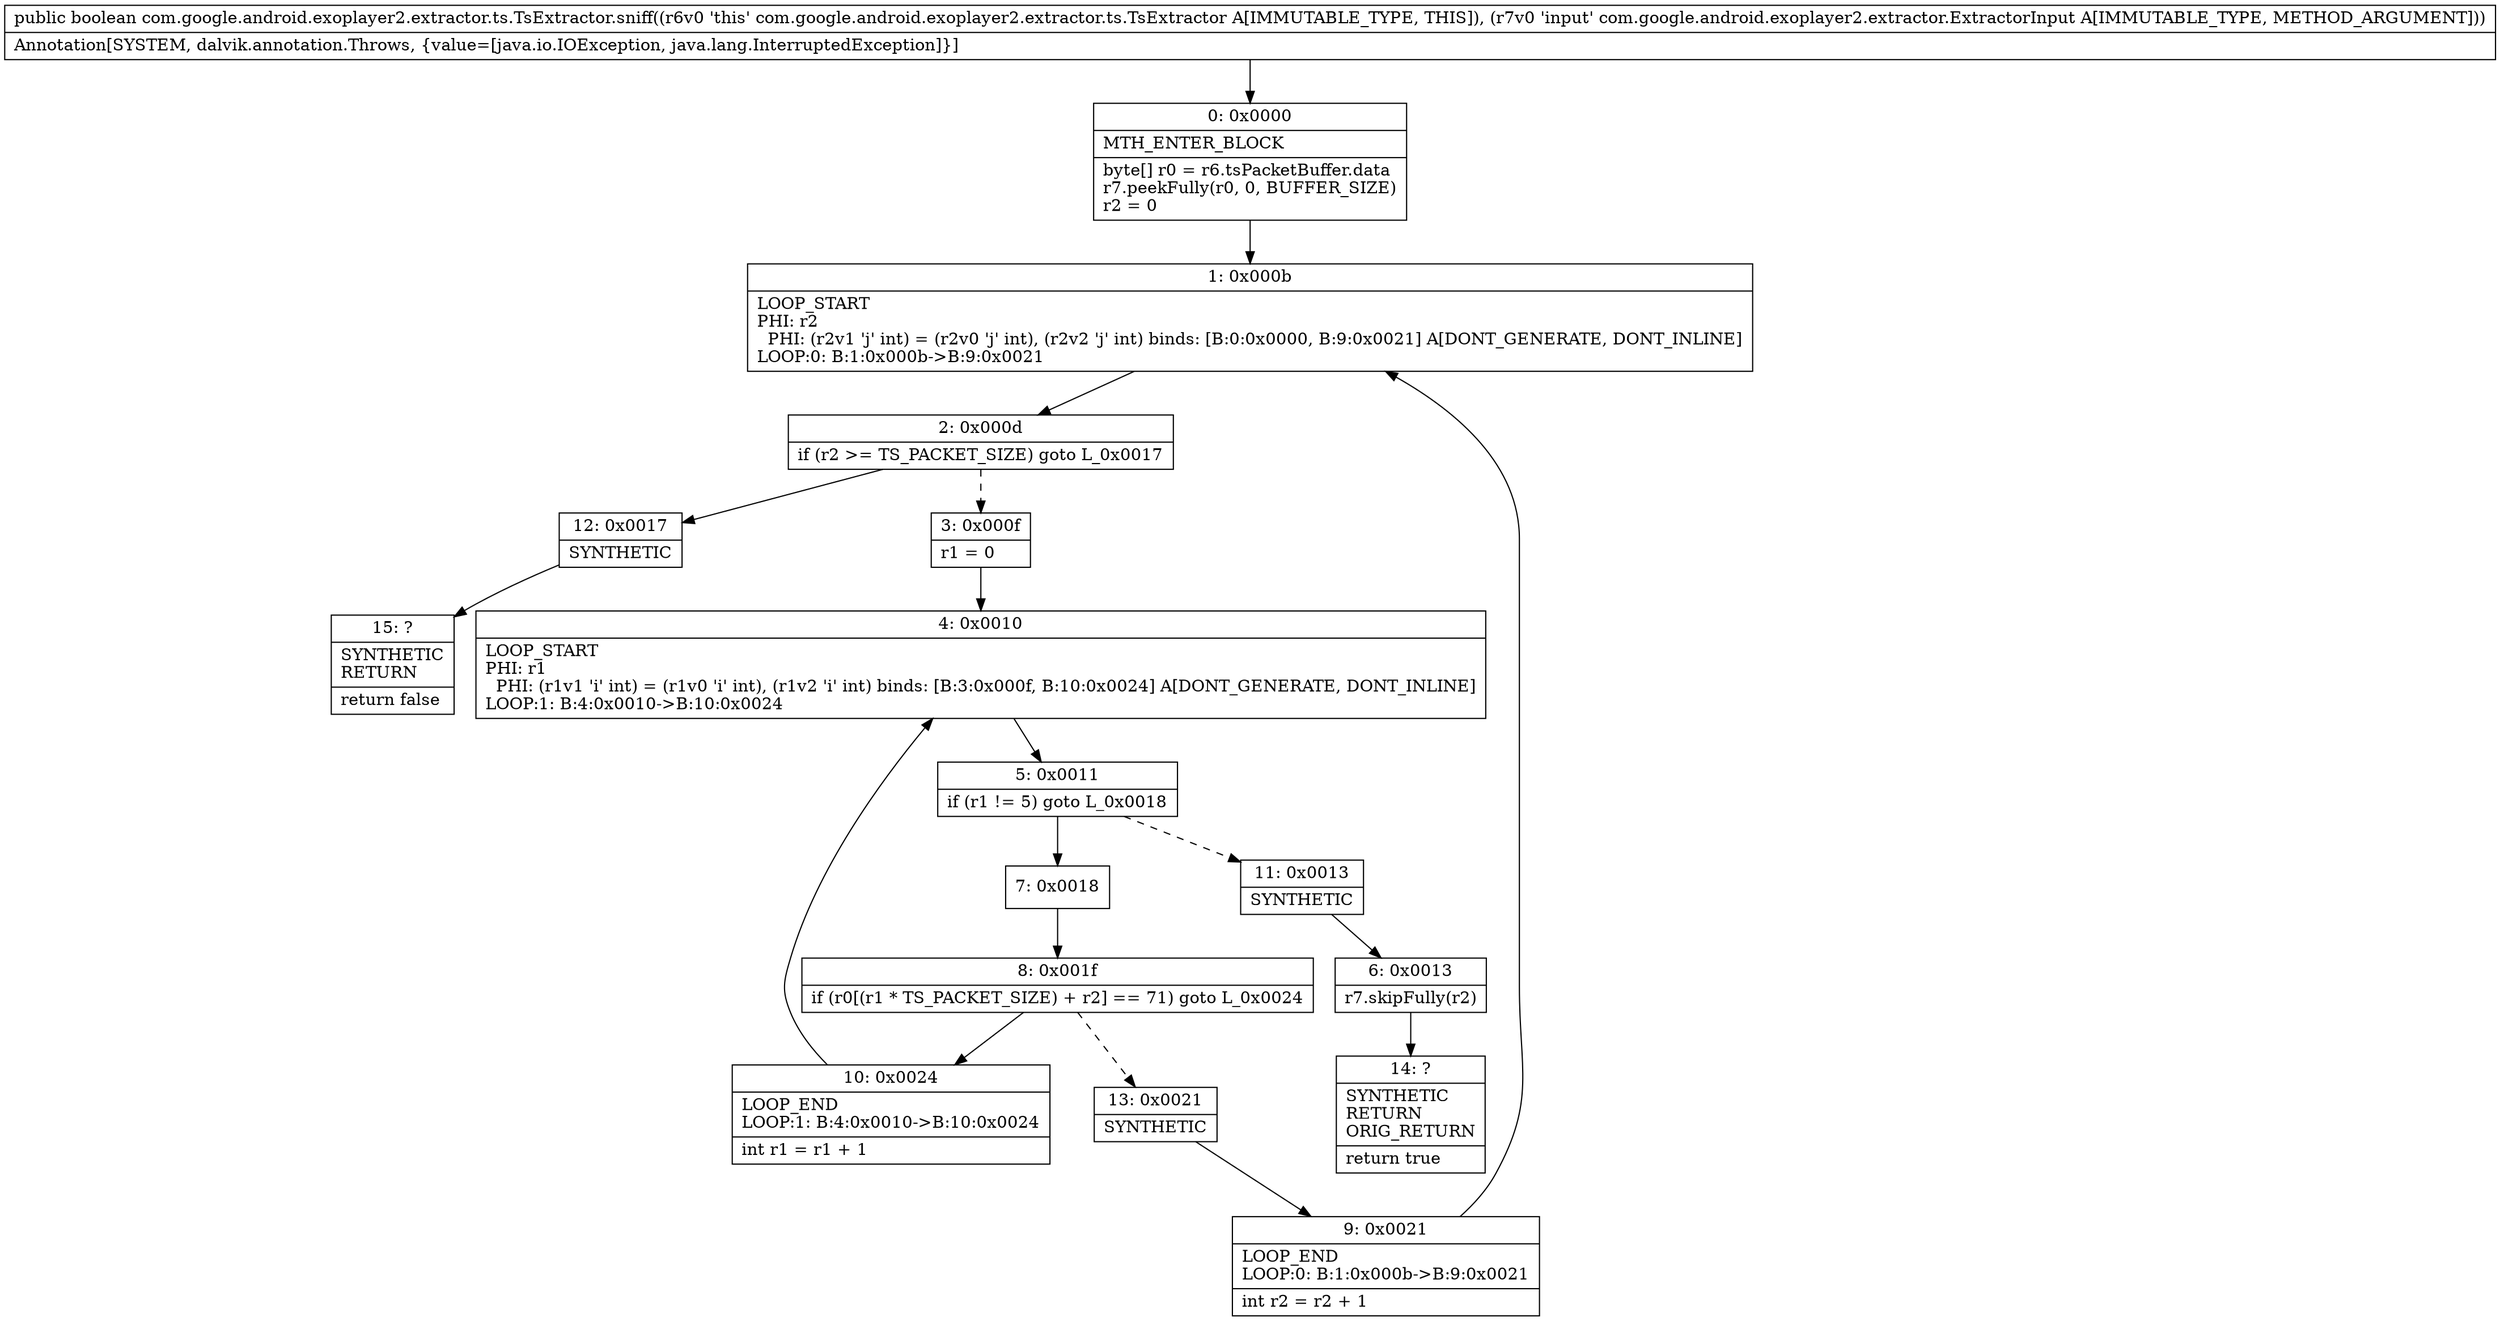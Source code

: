 digraph "CFG forcom.google.android.exoplayer2.extractor.ts.TsExtractor.sniff(Lcom\/google\/android\/exoplayer2\/extractor\/ExtractorInput;)Z" {
Node_0 [shape=record,label="{0\:\ 0x0000|MTH_ENTER_BLOCK\l|byte[] r0 = r6.tsPacketBuffer.data\lr7.peekFully(r0, 0, BUFFER_SIZE)\lr2 = 0\l}"];
Node_1 [shape=record,label="{1\:\ 0x000b|LOOP_START\lPHI: r2 \l  PHI: (r2v1 'j' int) = (r2v0 'j' int), (r2v2 'j' int) binds: [B:0:0x0000, B:9:0x0021] A[DONT_GENERATE, DONT_INLINE]\lLOOP:0: B:1:0x000b\-\>B:9:0x0021\l}"];
Node_2 [shape=record,label="{2\:\ 0x000d|if (r2 \>= TS_PACKET_SIZE) goto L_0x0017\l}"];
Node_3 [shape=record,label="{3\:\ 0x000f|r1 = 0\l}"];
Node_4 [shape=record,label="{4\:\ 0x0010|LOOP_START\lPHI: r1 \l  PHI: (r1v1 'i' int) = (r1v0 'i' int), (r1v2 'i' int) binds: [B:3:0x000f, B:10:0x0024] A[DONT_GENERATE, DONT_INLINE]\lLOOP:1: B:4:0x0010\-\>B:10:0x0024\l}"];
Node_5 [shape=record,label="{5\:\ 0x0011|if (r1 != 5) goto L_0x0018\l}"];
Node_6 [shape=record,label="{6\:\ 0x0013|r7.skipFully(r2)\l}"];
Node_7 [shape=record,label="{7\:\ 0x0018}"];
Node_8 [shape=record,label="{8\:\ 0x001f|if (r0[(r1 * TS_PACKET_SIZE) + r2] == 71) goto L_0x0024\l}"];
Node_9 [shape=record,label="{9\:\ 0x0021|LOOP_END\lLOOP:0: B:1:0x000b\-\>B:9:0x0021\l|int r2 = r2 + 1\l}"];
Node_10 [shape=record,label="{10\:\ 0x0024|LOOP_END\lLOOP:1: B:4:0x0010\-\>B:10:0x0024\l|int r1 = r1 + 1\l}"];
Node_11 [shape=record,label="{11\:\ 0x0013|SYNTHETIC\l}"];
Node_12 [shape=record,label="{12\:\ 0x0017|SYNTHETIC\l}"];
Node_13 [shape=record,label="{13\:\ 0x0021|SYNTHETIC\l}"];
Node_14 [shape=record,label="{14\:\ ?|SYNTHETIC\lRETURN\lORIG_RETURN\l|return true\l}"];
Node_15 [shape=record,label="{15\:\ ?|SYNTHETIC\lRETURN\l|return false\l}"];
MethodNode[shape=record,label="{public boolean com.google.android.exoplayer2.extractor.ts.TsExtractor.sniff((r6v0 'this' com.google.android.exoplayer2.extractor.ts.TsExtractor A[IMMUTABLE_TYPE, THIS]), (r7v0 'input' com.google.android.exoplayer2.extractor.ExtractorInput A[IMMUTABLE_TYPE, METHOD_ARGUMENT]))  | Annotation[SYSTEM, dalvik.annotation.Throws, \{value=[java.io.IOException, java.lang.InterruptedException]\}]\l}"];
MethodNode -> Node_0;
Node_0 -> Node_1;
Node_1 -> Node_2;
Node_2 -> Node_3[style=dashed];
Node_2 -> Node_12;
Node_3 -> Node_4;
Node_4 -> Node_5;
Node_5 -> Node_7;
Node_5 -> Node_11[style=dashed];
Node_6 -> Node_14;
Node_7 -> Node_8;
Node_8 -> Node_10;
Node_8 -> Node_13[style=dashed];
Node_9 -> Node_1;
Node_10 -> Node_4;
Node_11 -> Node_6;
Node_12 -> Node_15;
Node_13 -> Node_9;
}

